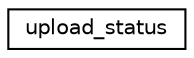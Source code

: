 digraph "Graphical Class Hierarchy"
{
  edge [fontname="Helvetica",fontsize="10",labelfontname="Helvetica",labelfontsize="10"];
  node [fontname="Helvetica",fontsize="10",shape=record];
  rankdir="LR";
  Node0 [label="upload_status",height=0.2,width=0.4,color="black", fillcolor="white", style="filled",URL="$structupload__status.html"];
}
